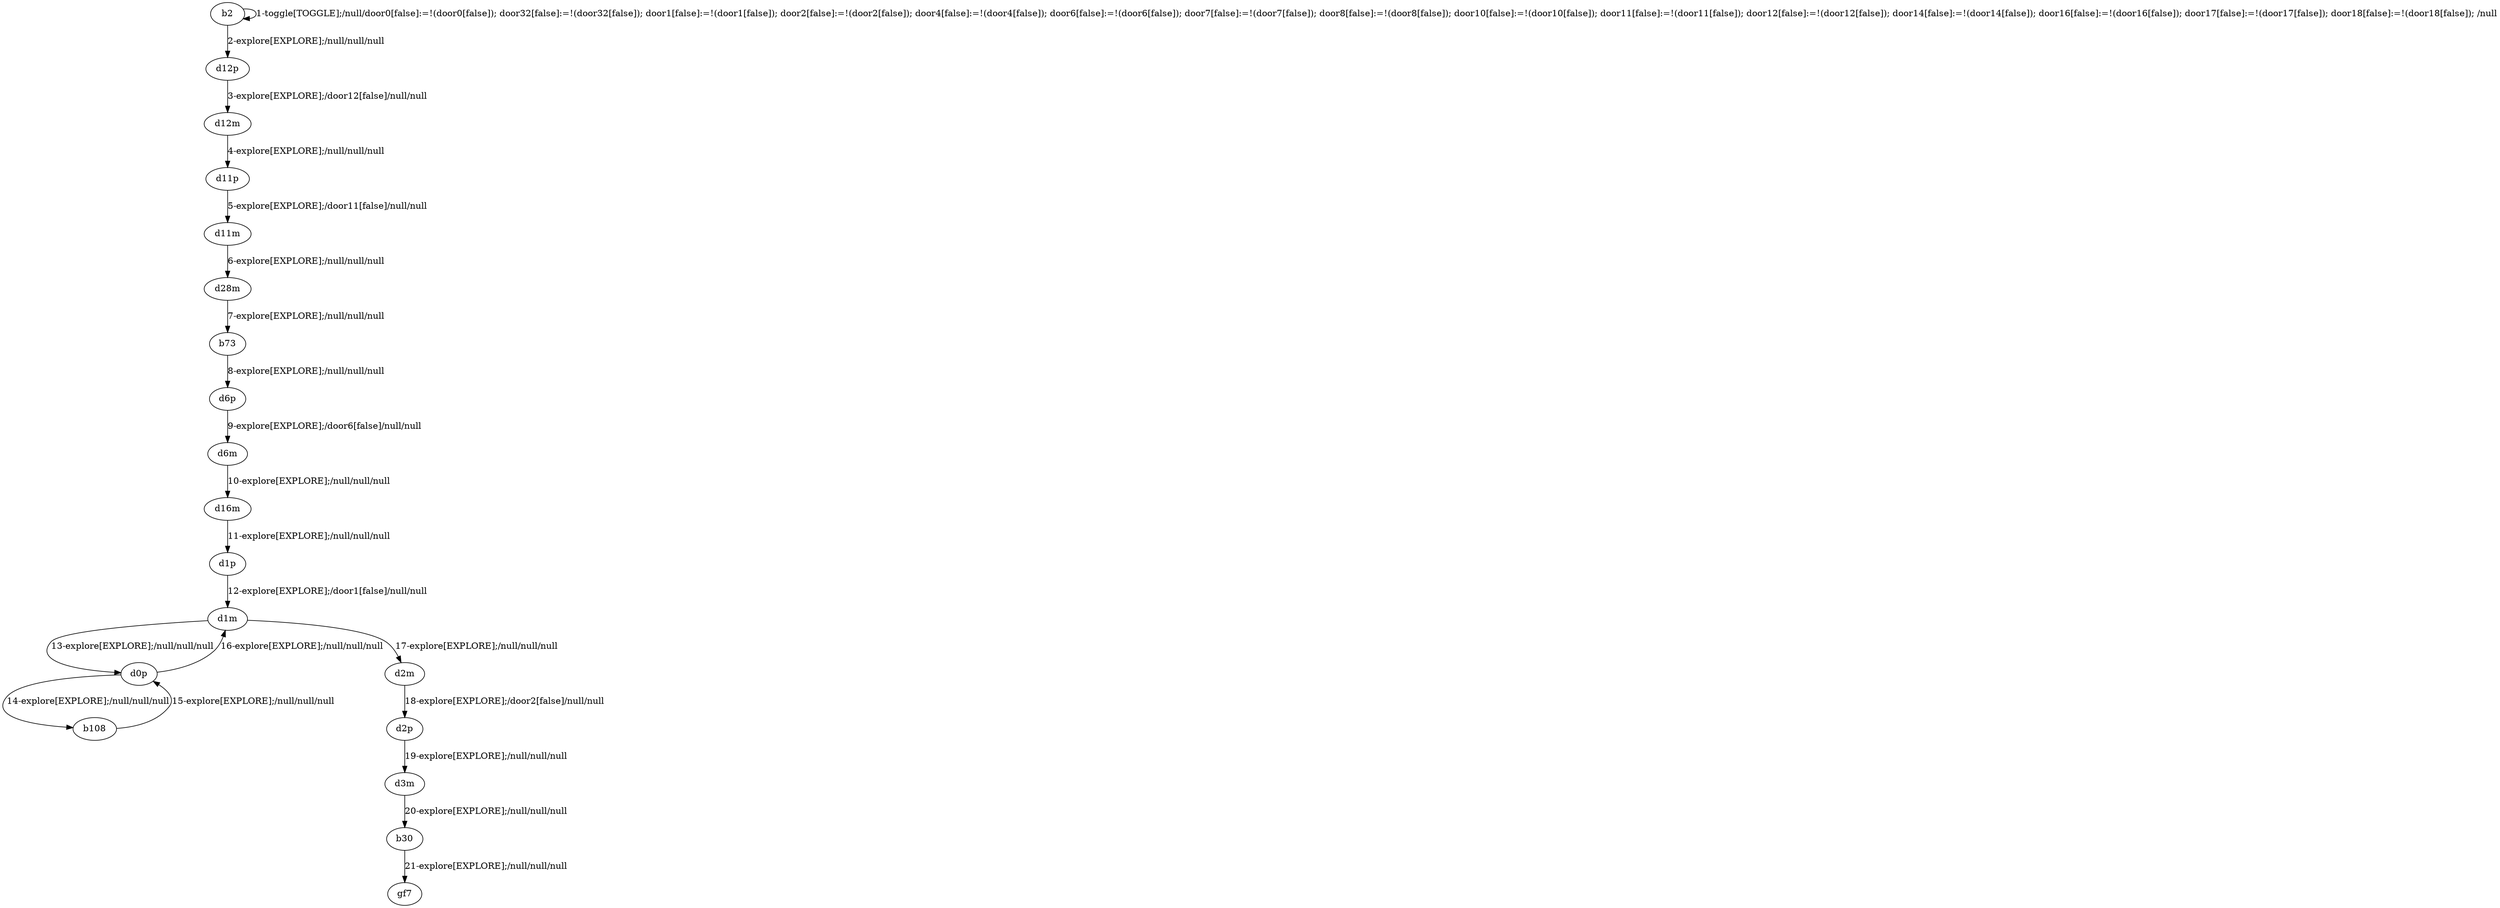 # Total number of goals covered by this test: 1
# b30 --> gf7

digraph g {
"b2" -> "b2" [label = "1-toggle[TOGGLE];/null/door0[false]:=!(door0[false]); door32[false]:=!(door32[false]); door1[false]:=!(door1[false]); door2[false]:=!(door2[false]); door4[false]:=!(door4[false]); door6[false]:=!(door6[false]); door7[false]:=!(door7[false]); door8[false]:=!(door8[false]); door10[false]:=!(door10[false]); door11[false]:=!(door11[false]); door12[false]:=!(door12[false]); door14[false]:=!(door14[false]); door16[false]:=!(door16[false]); door17[false]:=!(door17[false]); door18[false]:=!(door18[false]); /null"];
"b2" -> "d12p" [label = "2-explore[EXPLORE];/null/null/null"];
"d12p" -> "d12m" [label = "3-explore[EXPLORE];/door12[false]/null/null"];
"d12m" -> "d11p" [label = "4-explore[EXPLORE];/null/null/null"];
"d11p" -> "d11m" [label = "5-explore[EXPLORE];/door11[false]/null/null"];
"d11m" -> "d28m" [label = "6-explore[EXPLORE];/null/null/null"];
"d28m" -> "b73" [label = "7-explore[EXPLORE];/null/null/null"];
"b73" -> "d6p" [label = "8-explore[EXPLORE];/null/null/null"];
"d6p" -> "d6m" [label = "9-explore[EXPLORE];/door6[false]/null/null"];
"d6m" -> "d16m" [label = "10-explore[EXPLORE];/null/null/null"];
"d16m" -> "d1p" [label = "11-explore[EXPLORE];/null/null/null"];
"d1p" -> "d1m" [label = "12-explore[EXPLORE];/door1[false]/null/null"];
"d1m" -> "d0p" [label = "13-explore[EXPLORE];/null/null/null"];
"d0p" -> "b108" [label = "14-explore[EXPLORE];/null/null/null"];
"b108" -> "d0p" [label = "15-explore[EXPLORE];/null/null/null"];
"d0p" -> "d1m" [label = "16-explore[EXPLORE];/null/null/null"];
"d1m" -> "d2m" [label = "17-explore[EXPLORE];/null/null/null"];
"d2m" -> "d2p" [label = "18-explore[EXPLORE];/door2[false]/null/null"];
"d2p" -> "d3m" [label = "19-explore[EXPLORE];/null/null/null"];
"d3m" -> "b30" [label = "20-explore[EXPLORE];/null/null/null"];
"b30" -> "gf7" [label = "21-explore[EXPLORE];/null/null/null"];
}